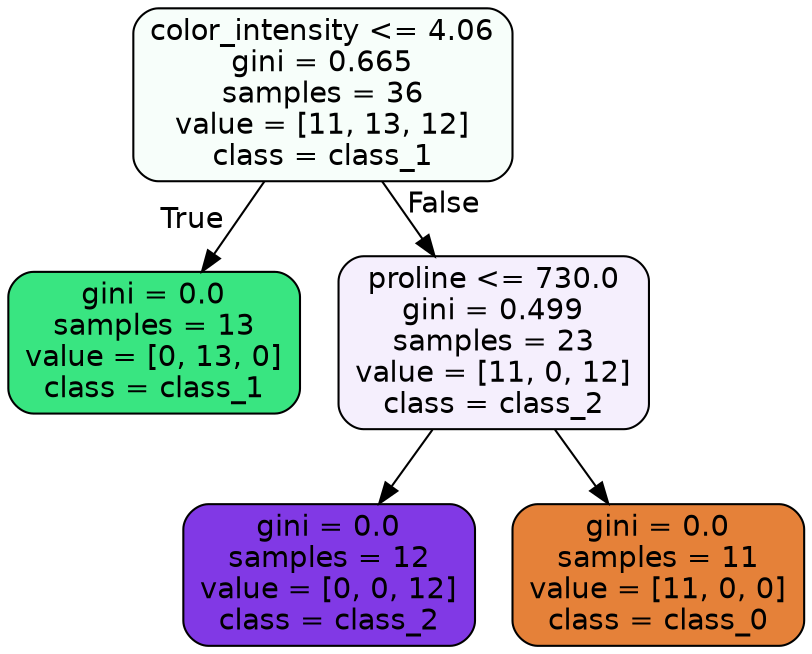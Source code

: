 digraph Tree {
node [shape=box, style="filled, rounded", color="black", fontname=helvetica] ;
edge [fontname=helvetica] ;
0 [label="color_intensity <= 4.06\ngini = 0.665\nsamples = 36\nvalue = [11, 13, 12]\nclass = class_1", fillcolor="#f7fefa"] ;
1 [label="gini = 0.0\nsamples = 13\nvalue = [0, 13, 0]\nclass = class_1", fillcolor="#39e581"] ;
0 -> 1 [labeldistance=2.5, labelangle=45, headlabel="True"] ;
2 [label="proline <= 730.0\ngini = 0.499\nsamples = 23\nvalue = [11, 0, 12]\nclass = class_2", fillcolor="#f5effd"] ;
0 -> 2 [labeldistance=2.5, labelangle=-45, headlabel="False"] ;
3 [label="gini = 0.0\nsamples = 12\nvalue = [0, 0, 12]\nclass = class_2", fillcolor="#8139e5"] ;
2 -> 3 ;
4 [label="gini = 0.0\nsamples = 11\nvalue = [11, 0, 0]\nclass = class_0", fillcolor="#e58139"] ;
2 -> 4 ;
}